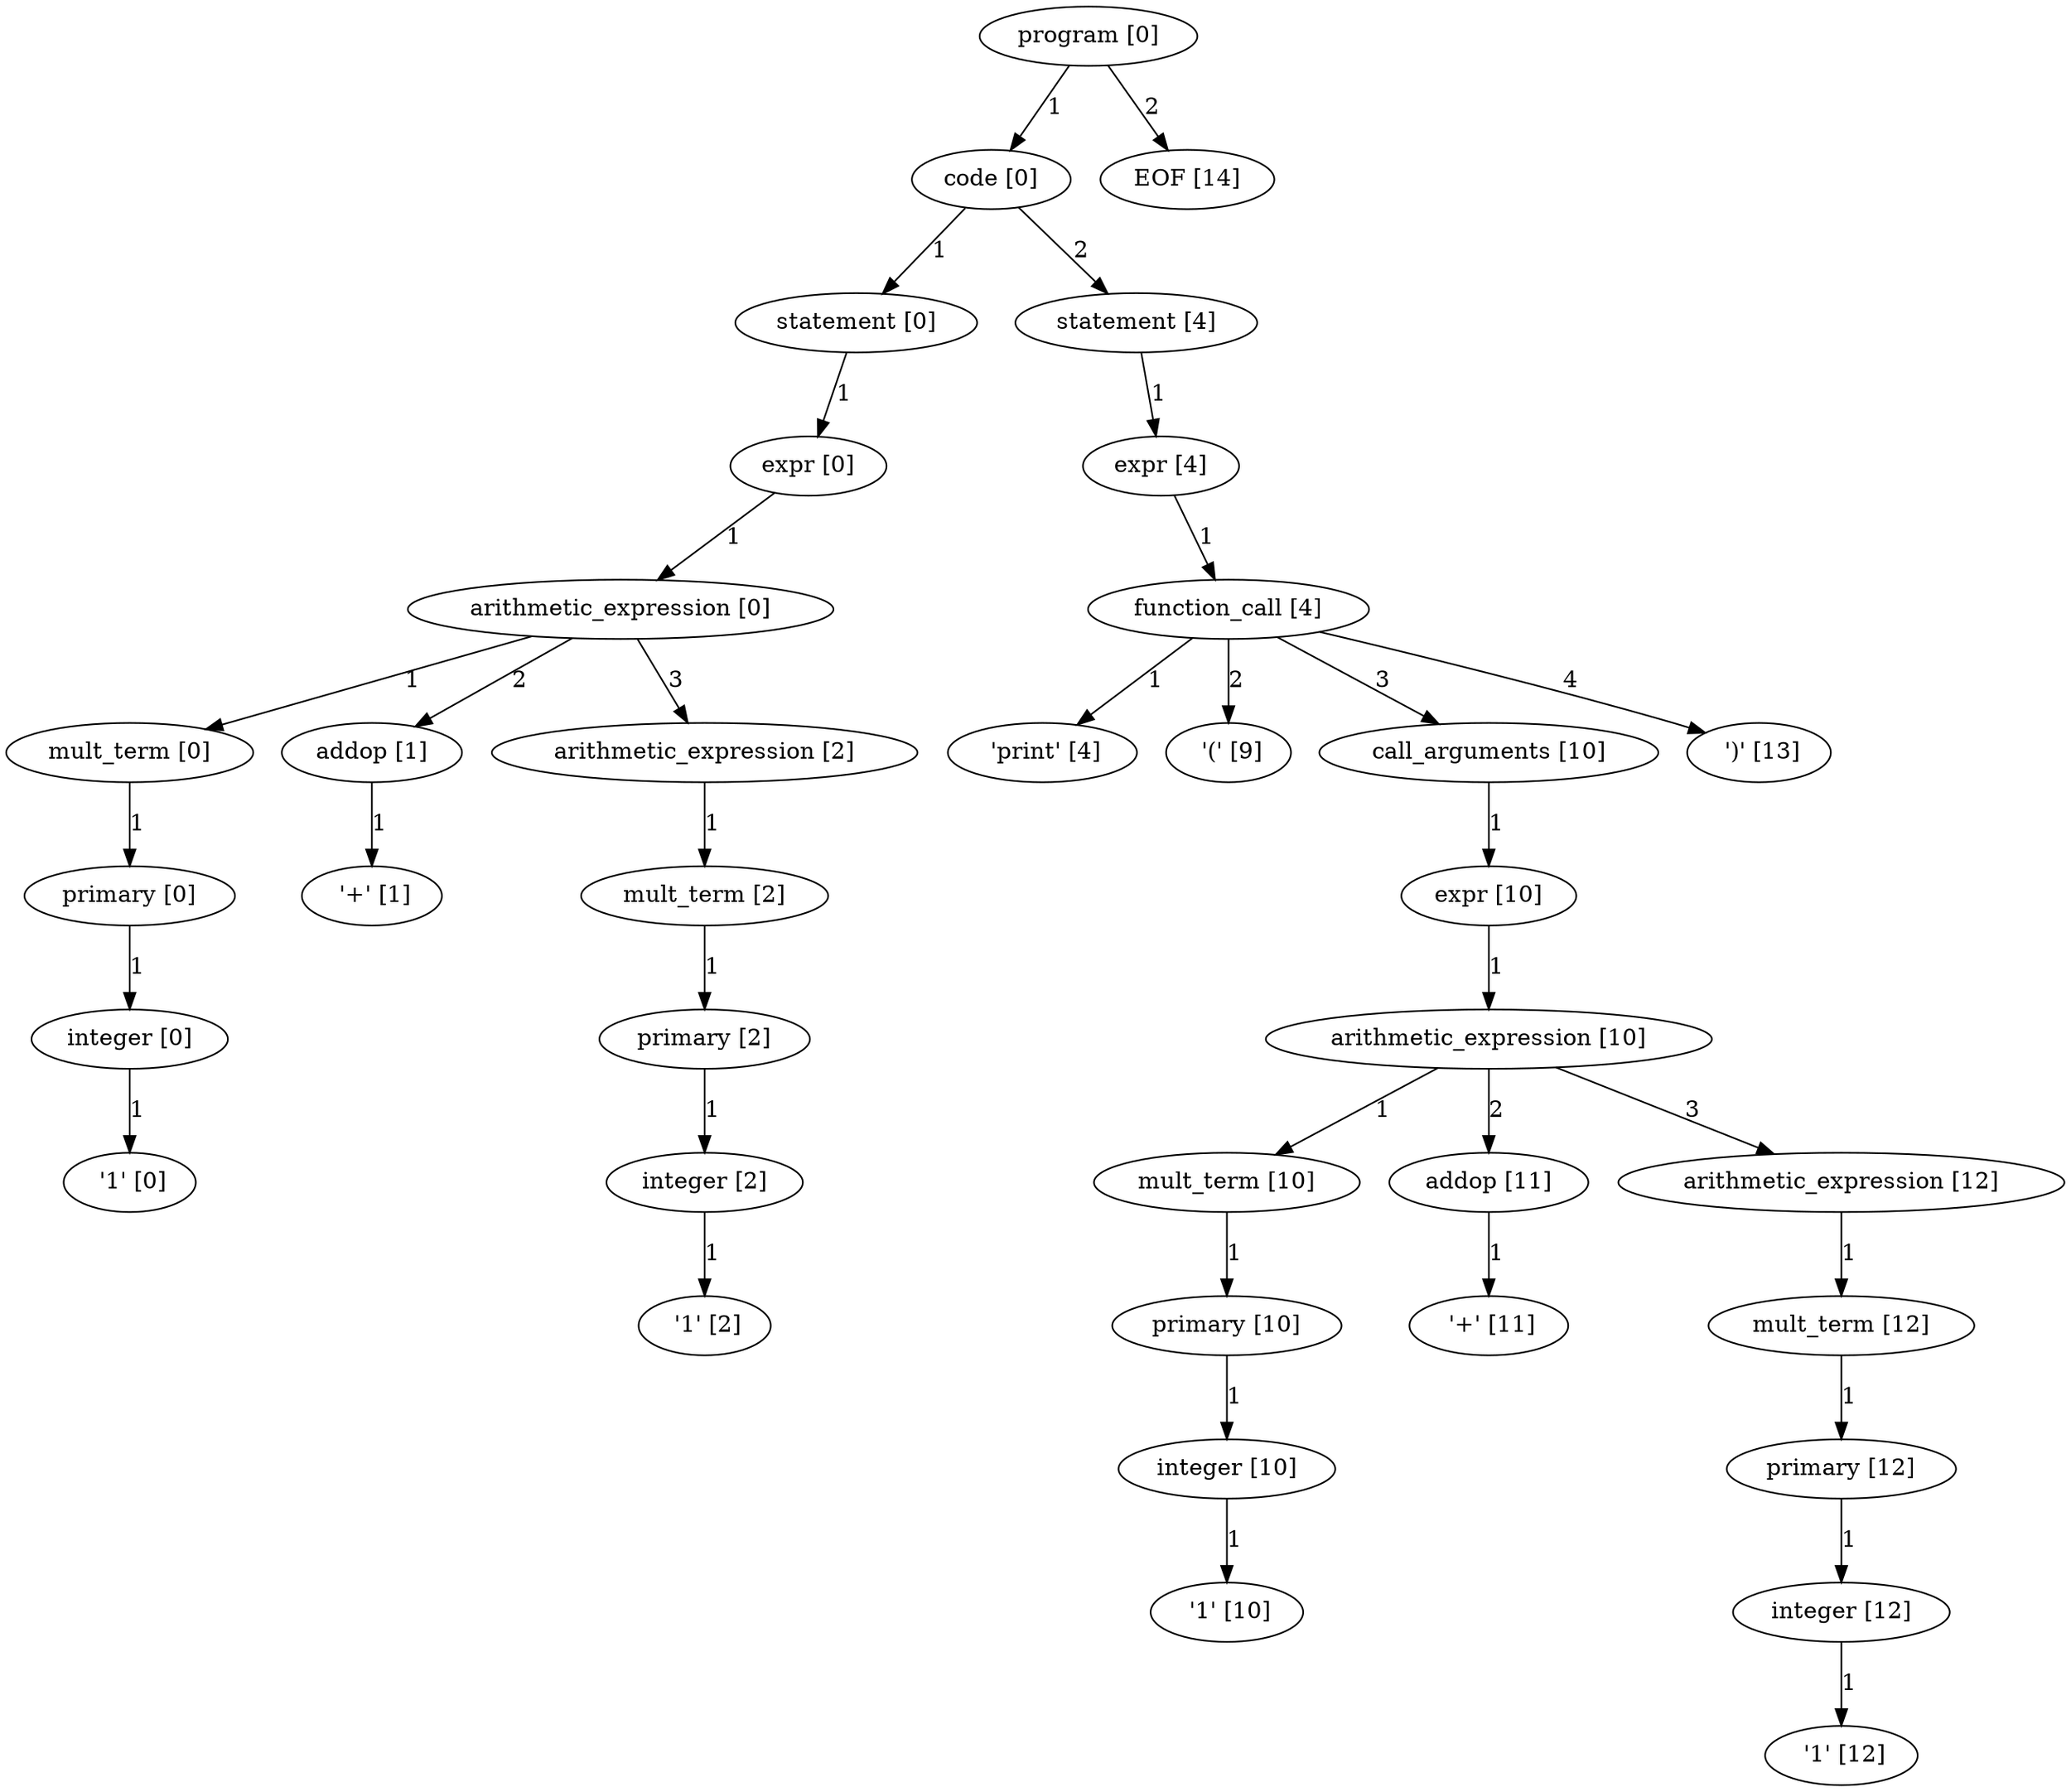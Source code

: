 digraph arpeggio_graph {
1609273560872 [label="program [0]"];
1609273560872->1609273586008 [label="1"]

1609273586008 [label="code [0]"];
1609273586008->1609273766504 [label="1"]

1609273766504 [label="statement [0]"];
1609273766504->1609273766368 [label="1"]

1609273766368 [label="expr [0]"];
1609273766368->1609273766232 [label="1"]

1609273766232 [label="arithmetic_expression [0]"];
1609273766232->1609273670240 [label="1"]

1609273670240 [label="mult_term [0]"];
1609273670240->1609273670104 [label="1"]

1609273670104 [label="primary [0]"];
1609273670104->1609273669968 [label="1"]

1609273669968 [label="integer [0]"];
1609273669968->1609273134440 [label="1"]

1609273134440 [label=" '1' [0]"];
1609273766232->1609273670376 [label="2"]

1609273670376 [label="addop [1]"];
1609273670376->1609273134560 [label="1"]

1609273134560 [label=" '+' [1]"];
1609273766232->1609273766096 [label="3"]

1609273766096 [label="arithmetic_expression [2]"];
1609273766096->1609273765960 [label="1"]

1609273765960 [label="mult_term [2]"];
1609273765960->1609273671464 [label="1"]

1609273671464 [label="primary [2]"];
1609273671464->1609273669560 [label="1"]

1609273669560 [label="integer [2]"];
1609273669560->1609273753672 [label="1"]

1609273753672 [label=" '1' [2]"];
1609273586008->1609273768408 [label="2"]

1609273768408 [label="statement [4]"];
1609273768408->1609273768272 [label="1"]

1609273768272 [label="expr [4]"];
1609273768272->1609273768136 [label="1"]

1609273768136 [label="function_call [4]"];
1609273768136->1609273133720 [label="1"]

1609273133720 [label=" 'print' [4]"];
1609273768136->1609273133840 [label="2"]

1609273133840 [label=" '(' [9]"];
1609273768136->1609273768000 [label="3"]

1609273768000 [label="call_arguments [10]"];
1609273768000->1609273767864 [label="1"]

1609273767864 [label="expr [10]"];
1609273767864->1609273767728 [label="1"]

1609273767728 [label="arithmetic_expression [10]"];
1609273767728->1609273669832 [label="1"]

1609273669832 [label="mult_term [10]"];
1609273669832->1609273670512 [label="1"]

1609273670512 [label="primary [10]"];
1609273670512->1609273670648 [label="1"]

1609273670648 [label="integer [10]"];
1609273670648->1609273134920 [label="1"]

1609273134920 [label=" '1' [10]"];
1609273767728->1609273669696 [label="2"]

1609273669696 [label="addop [11]"];
1609273669696->1609273753792 [label="1"]

1609273753792 [label=" '+' [11]"];
1609273767728->1609273767592 [label="3"]

1609273767592 [label="arithmetic_expression [12]"];
1609273767592->1609273767456 [label="1"]

1609273767456 [label="mult_term [12]"];
1609273767456->1609273767320 [label="1"]

1609273767320 [label="primary [12]"];
1609273767320->1609273671056 [label="1"]

1609273671056 [label="integer [12]"];
1609273671056->1609273754272 [label="1"]

1609273754272 [label=" '1' [12]"];
1609273768136->1609273754392 [label="4"]

1609273754392 [label=" ')' [13]"];
1609273560872->1609273133960 [label="2"]

1609273133960 [label="EOF [14]"];
}